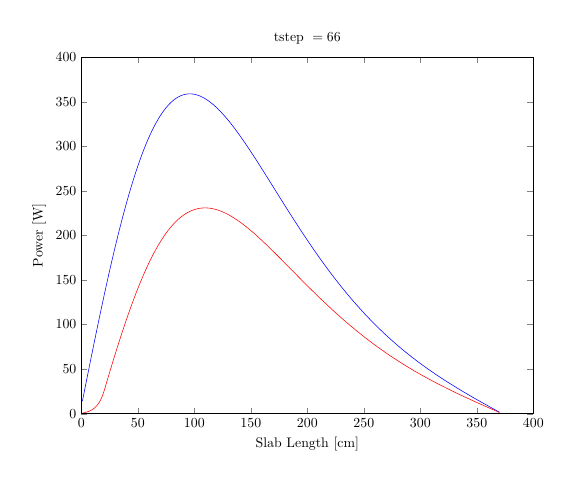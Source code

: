 \begin{tikzpicture}[scale=0.5]

\begin{axis}[%
scale only axis,
width=4.521in,
height=3.566in,
xmin=0, xmax=400,
ymin=0, ymax=400,
xlabel={Slab Length [cm]},
ylabel={Power [W]},
title={$\text{tstep }= 66$},
axis on top]
\addplot [
color=blue,
solid
]
coordinates{
 (1,13.991)(2,20.359)(3,26.72)(4,33.07)(5,39.408)(6,45.73)(7,52.035)(8,58.321)(9,64.584)(10,70.823)(11,77.035)(12,83.218)(13,89.369)(14,95.487)(15,101.569)(16,107.613)(17,113.617)(18,119.578)(19,125.496)(20,131.366)(21,137.189)(22,142.96)(23,148.68)(24,154.345)(25,159.955)(26,165.506)(27,170.998)(28,176.428)(29,181.795)(30,187.098)(31,192.335)(32,197.504)(33,202.604)(34,207.633)(35,212.591)(36,217.475)(37,222.285)(38,227.019)(39,231.677)(40,236.256)(41,240.757)(42,245.178)(43,249.519)(44,253.778)(45,257.954)(46,262.048)(47,266.057)(48,269.982)(49,273.822)(50,277.577)(51,281.245)(52,284.827)(53,288.323)(54,291.731)(55,295.052)(56,298.285)(57,301.43)(58,304.488)(59,307.457)(60,310.339)(61,313.133)(62,315.839)(63,318.457)(64,320.988)(65,323.431)(66,325.788)(67,328.057)(68,330.241)(69,332.338)(70,334.35)(71,336.276)(72,338.118)(73,339.876)(74,341.55)(75,343.141)(76,344.65)(77,346.078)(78,347.424)(79,348.69)(80,349.877)(81,350.985)(82,352.015)(83,352.967)(84,353.844)(85,354.645)(86,355.372)(87,356.025)(88,356.606)(89,357.114)(90,357.553)(91,357.921)(92,358.22)(93,358.452)(94,358.617)(95,358.716)(96,358.751)(97,358.722)(98,358.63)(99,358.477)(100,358.264)(101,357.991)(102,357.659)(103,357.271)(104,356.826)(105,356.327)(106,355.774)(107,355.167)(108,354.509)(109,353.801)(110,353.043)(111,352.236)(112,351.382)(113,350.482)(114,349.537)(115,348.547)(116,347.515)(117,346.441)(118,345.325)(119,344.17)(120,342.976)(121,341.744)(122,340.476)(123,339.172)(124,337.833)(125,336.461)(126,335.056)(127,333.619)(128,332.152)(129,330.654)(130,329.128)(131,327.575)(132,325.994)(133,324.387)(134,322.756)(135,321.1)(136,319.421)(137,317.719)(138,315.997)(139,314.253)(140,312.49)(141,310.707)(142,308.907)(143,307.089)(144,305.254)(145,303.404)(146,301.538)(147,299.659)(148,297.765)(149,295.859)(150,293.941)(151,292.012)(152,290.071)(153,288.121)(154,286.161)(155,284.192)(156,282.216)(157,280.232)(158,278.24)(159,276.243)(160,274.24)(161,272.232)(162,270.219)(163,268.202)(164,266.181)(165,264.158)(166,262.132)(167,260.104)(168,258.075)(169,256.044)(170,254.013)(171,251.982)(172,249.951)(173,247.92)(174,245.891)(175,243.864)(176,241.838)(177,239.815)(178,237.794)(179,235.776)(180,233.762)(181,231.752)(182,229.745)(183,227.743)(184,225.746)(185,223.753)(186,221.766)(187,219.785)(188,217.809)(189,215.839)(190,213.876)(191,211.919)(192,209.969)(193,208.027)(194,206.091)(195,204.163)(196,202.242)(197,200.33)(198,198.425)(199,196.529)(200,194.641)(201,192.762)(202,190.892)(203,189.03)(204,187.178)(205,185.334)(206,183.5)(207,181.676)(208,179.861)(209,178.055)(210,176.26)(211,174.474)(212,172.698)(213,170.933)(214,169.177)(215,167.432)(216,165.697)(217,163.972)(218,162.258)(219,160.554)(220,158.861)(221,157.178)(222,155.506)(223,153.845)(224,152.194)(225,150.554)(226,148.925)(227,147.307)(228,145.699)(229,144.102)(230,142.516)(231,140.941)(232,139.377)(233,137.823)(234,136.281)(235,134.749)(236,133.228)(237,131.718)(238,130.218)(239,128.73)(240,127.252)(241,125.785)(242,124.328)(243,122.883)(244,121.447)(245,120.023)(246,118.609)(247,117.206)(248,115.813)(249,114.43)(250,113.058)(251,111.697)(252,110.345)(253,109.004)(254,107.673)(255,106.352)(256,105.042)(257,103.741)(258,102.451)(259,101.17)(260,99.899)(261,98.638)(262,97.387)(263,96.145)(264,94.913)(265,93.69)(266,92.477)(267,91.274)(268,90.079)(269,88.894)(270,87.718)(271,86.551)(272,85.393)(273,84.245)(274,83.105)(275,81.973)(276,80.851)(277,79.737)(278,78.631)(279,77.534)(280,76.446)(281,75.366)(282,74.294)(283,73.23)(284,72.174)(285,71.126)(286,70.086)(287,69.054)(288,68.029)(289,67.012)(290,66.003)(291,65.001)(292,64.006)(293,63.019)(294,62.039)(295,61.066)(296,60.1)(297,59.141)(298,58.188)(299,57.243)(300,56.304)(301,55.371)(302,54.445)(303,53.526)(304,52.612)(305,51.705)(306,50.804)(307,49.909)(308,49.02)(309,48.137)(310,47.259)(311,46.388)(312,45.521)(313,44.66)(314,43.805)(315,42.955)(316,42.109)(317,41.269)(318,40.434)(319,39.604)(320,38.779)(321,37.959)(322,37.143)(323,36.331)(324,35.524)(325,34.722)(326,33.923)(327,33.129)(328,32.339)(329,31.553)(330,30.771)(331,29.993)(332,29.218)(333,28.447)(334,27.68)(335,26.916)(336,26.155)(337,25.398)(338,24.644)(339,23.892)(340,23.144)(341,22.399)(342,21.657)(343,20.917)(344,20.18)(345,19.445)(346,18.713)(347,17.984)(348,17.256)(349,16.531)(350,15.808)(351,15.087)(352,14.367)(353,13.65)(354,12.934)(355,12.22)(356,11.508)(357,10.797)(358,10.087)(359,9.379)(360,8.671)(361,7.965)(362,7.26)(363,6.556)(364,5.853)(365,5.15)(366,4.448)(367,3.747)(368,3.046)(369,2.346)(370,1.645) 
};

\addplot [
color=red,
solid
]
coordinates{
 (1,0.594)(2,0.88)(3,1.188)(4,1.528)(5,1.907)(6,2.335)(7,2.824)(8,3.386)(9,4.036)(10,4.791)(11,5.669)(12,6.695)(13,7.895)(14,9.3)(15,10.947)(16,12.879)(17,15.146)(18,17.808)(19,20.934)(20,24.606)(21,28.922)(22,33.219)(23,37.496)(24,41.752)(25,45.984)(26,50.191)(27,54.373)(28,58.526)(29,62.651)(30,66.744)(31,70.805)(32,74.833)(33,78.826)(34,82.782)(35,86.701)(36,90.581)(37,94.421)(38,98.22)(39,101.977)(40,105.689)(41,109.358)(42,112.98)(43,116.556)(44,120.085)(45,123.565)(46,126.995)(47,130.375)(48,133.704)(49,136.981)(50,140.206)(51,143.378)(52,146.495)(53,149.558)(54,152.566)(55,155.518)(56,158.414)(57,161.254)(58,164.036)(59,166.762)(60,169.429)(61,172.038)(62,174.59)(63,177.082)(64,179.516)(65,181.891)(66,184.207)(67,186.464)(68,188.661)(69,190.8)(70,192.879)(71,194.9)(72,196.861)(73,198.763)(74,200.606)(75,202.391)(76,204.117)(77,205.785)(78,207.394)(79,208.946)(80,210.441)(81,211.878)(82,213.259)(83,214.583)(84,215.851)(85,217.063)(86,218.22)(87,219.323)(88,220.371)(89,221.365)(90,222.306)(91,223.193)(92,224.029)(93,224.813)(94,225.546)(95,226.228)(96,226.86)(97,227.443)(98,227.977)(99,228.462)(100,228.901)(101,229.292)(102,229.637)(103,229.937)(104,230.192)(105,230.402)(106,230.569)(107,230.693)(108,230.775)(109,230.816)(110,230.815)(111,230.775)(112,230.695)(113,230.577)(114,230.421)(115,230.228)(116,229.998)(117,229.732)(118,229.431)(119,229.096)(120,228.728)(121,228.326)(122,227.892)(123,227.427)(124,226.931)(125,226.404)(126,225.849)(127,225.264)(128,224.652)(129,224.012)(130,223.346)(131,222.653)(132,221.935)(133,221.193)(134,220.427)(135,219.637)(136,218.825)(137,217.99)(138,217.134)(139,216.258)(140,215.361)(141,214.444)(142,213.509)(143,212.556)(144,211.584)(145,210.596)(146,209.591)(147,208.569)(148,207.533)(149,206.481)(150,205.415)(151,204.336)(152,203.243)(153,202.137)(154,201.019)(155,199.89)(156,198.749)(157,197.597)(158,196.435)(159,195.263)(160,194.082)(161,192.892)(162,191.694)(163,190.487)(164,189.273)(165,188.052)(166,186.824)(167,185.59)(168,184.35)(169,183.104)(170,181.853)(171,180.598)(172,179.338)(173,178.074)(174,176.806)(175,175.535)(176,174.261)(177,172.984)(178,171.705)(179,170.424)(180,169.141)(181,167.857)(182,166.571)(183,165.285)(184,163.997)(185,162.71)(186,161.423)(187,160.135)(188,158.848)(189,157.562)(190,156.277)(191,154.993)(192,153.71)(193,152.429)(194,151.149)(195,149.872)(196,148.597)(197,147.324)(198,146.054)(199,144.786)(200,143.521)(201,142.26)(202,141.001)(203,139.747)(204,138.495)(205,137.248)(206,136.004)(207,134.764)(208,133.529)(209,132.297)(210,131.07)(211,129.848)(212,128.63)(213,127.416)(214,126.208)(215,125.005)(216,123.806)(217,122.613)(218,121.425)(219,120.242)(220,119.064)(221,117.892)(222,116.726)(223,115.564)(224,114.409)(225,113.259)(226,112.115)(227,110.977)(228,109.845)(229,108.719)(230,107.598)(231,106.484)(232,105.376)(233,104.273)(234,103.177)(235,102.087)(236,101.003)(237,99.925)(238,98.854)(239,97.789)(240,96.73)(241,95.677)(242,94.63)(243,93.59)(244,92.556)(245,91.528)(246,90.507)(247,89.492)(248,88.483)(249,87.48)(250,86.484)(251,85.494)(252,84.51)(253,83.533)(254,82.562)(255,81.597)(256,80.638)(257,79.685)(258,78.739)(259,77.799)(260,76.864)(261,75.936)(262,75.014)(263,74.099)(264,73.189)(265,72.285)(266,71.387)(267,70.495)(268,69.609)(269,68.729)(270,67.855)(271,66.986)(272,66.123)(273,65.266)(274,64.415)(275,63.569)(276,62.729)(277,61.895)(278,61.066)(279,60.242)(280,59.425)(281,58.612)(282,57.805)(283,57.003)(284,56.206)(285,55.414)(286,54.628)(287,53.847)(288,53.071)(289,52.3)(290,51.534)(291,50.773)(292,50.016)(293,49.265)(294,48.518)(295,47.776)(296,47.038)(297,46.306)(298,45.577)(299,44.853)(300,44.134)(301,43.419)(302,42.709)(303,42.002)(304,41.3)(305,40.602)(306,39.908)(307,39.219)(308,38.533)(309,37.851)(310,37.173)(311,36.499)(312,35.828)(313,35.161)(314,34.498)(315,33.839)(316,33.183)(317,32.53)(318,31.881)(319,31.235)(320,30.593)(321,29.954)(322,29.318)(323,28.685)(324,28.055)(325,27.428)(326,26.803)(327,26.182)(328,25.564)(329,24.948)(330,24.335)(331,23.725)(332,23.117)(333,22.512)(334,21.909)(335,21.308)(336,20.71)(337,20.114)(338,19.521)(339,18.929)(340,18.34)(341,17.752)(342,17.166)(343,16.583)(344,16.001)(345,15.421)(346,14.842)(347,14.265)(348,13.69)(349,13.116)(350,12.544)(351,11.973)(352,11.404)(353,10.835)(354,10.268)(355,9.702)(356,9.137)(357,8.573)(358,8.011)(359,7.449)(360,6.887)(361,6.327)(362,5.767)(363,5.208)(364,4.65)(365,4.092)(366,3.534)(367,2.977)(368,2.42)(369,1.864)(370,1.307) 
};

\end{axis}
\end{tikzpicture}
